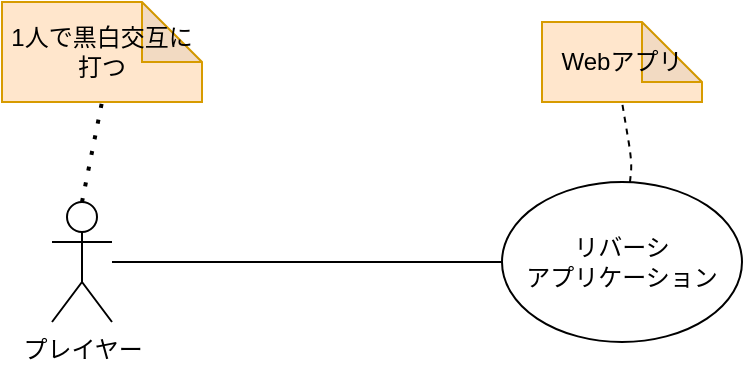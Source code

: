 <mxfile>
    <diagram id="oMRY9-i2esp6GR3ivcib" name="ページ1">
        <mxGraphModel dx="444" dy="666" grid="1" gridSize="10" guides="1" tooltips="1" connect="1" arrows="1" fold="1" page="1" pageScale="1" pageWidth="827" pageHeight="1169" math="0" shadow="0">
            <root>
                <mxCell id="0"/>
                <mxCell id="1" parent="0"/>
                <mxCell id="3" value="プレイヤー" style="shape=umlActor;verticalLabelPosition=bottom;verticalAlign=top;html=1;" parent="1" vertex="1">
                    <mxGeometry x="1055" y="350" width="30" height="60" as="geometry"/>
                </mxCell>
                <mxCell id="6" value="" style="endArrow=none;html=1;edgeStyle=orthogonalEdgeStyle;entryX=0;entryY=0.5;entryDx=0;entryDy=0;" parent="1" source="3" target="14" edge="1">
                    <mxGeometry relative="1" as="geometry">
                        <mxPoint x="1165" y="380" as="sourcePoint"/>
                        <mxPoint x="1285" y="380" as="targetPoint"/>
                    </mxGeometry>
                </mxCell>
                <mxCell id="9" value="Webアプリ" style="shape=note;whiteSpace=wrap;html=1;backgroundOutline=1;darkOpacity=0.05;fillColor=#ffe6cc;strokeColor=#d79b00;" parent="1" vertex="1">
                    <mxGeometry x="1300" y="260" width="80" height="40" as="geometry"/>
                </mxCell>
                <mxCell id="10" value="" style="endArrow=none;dashed=1;html=1;entryX=0.5;entryY=1;entryDx=0;entryDy=0;entryPerimeter=0;" parent="1" source="14" target="9" edge="1">
                    <mxGeometry width="50" height="50" relative="1" as="geometry">
                        <mxPoint x="1342.9" y="340.502" as="sourcePoint"/>
                        <mxPoint x="1135" y="320" as="targetPoint"/>
                        <Array as="points">
                            <mxPoint x="1345" y="330"/>
                        </Array>
                    </mxGeometry>
                </mxCell>
                <mxCell id="11" value="1人で黒白交互に打つ" style="shape=note;whiteSpace=wrap;html=1;backgroundOutline=1;darkOpacity=0.05;fillColor=#ffe6cc;strokeColor=#d79b00;" parent="1" vertex="1">
                    <mxGeometry x="1030" y="250" width="100" height="50" as="geometry"/>
                </mxCell>
                <mxCell id="13" value="" style="endArrow=none;dashed=1;html=1;dashPattern=1 3;strokeWidth=2;entryX=0.5;entryY=1;entryDx=0;entryDy=0;entryPerimeter=0;exitX=0.5;exitY=0;exitDx=0;exitDy=0;exitPerimeter=0;" parent="1" source="3" target="11" edge="1">
                    <mxGeometry width="50" height="50" relative="1" as="geometry">
                        <mxPoint x="1205" y="370" as="sourcePoint"/>
                        <mxPoint x="1255" y="320" as="targetPoint"/>
                    </mxGeometry>
                </mxCell>
                <mxCell id="14" value="&lt;span style=&quot;color: rgb(0, 0, 0);&quot;&gt;リバーシ&lt;/span&gt;&lt;div style=&quot;scrollbar-color: light-dark(#e2e2e2, #4b4b4b)&lt;br/&gt;&#x9;&#x9;&#x9;&#x9;&#x9;light-dark(#fbfbfb, var(--dark-panel-color));&quot;&gt;アプリケーション&lt;/div&gt;" style="ellipse;whiteSpace=wrap;html=1;" parent="1" vertex="1">
                    <mxGeometry x="1280" y="340" width="120" height="80" as="geometry"/>
                </mxCell>
            </root>
        </mxGraphModel>
    </diagram>
</mxfile>